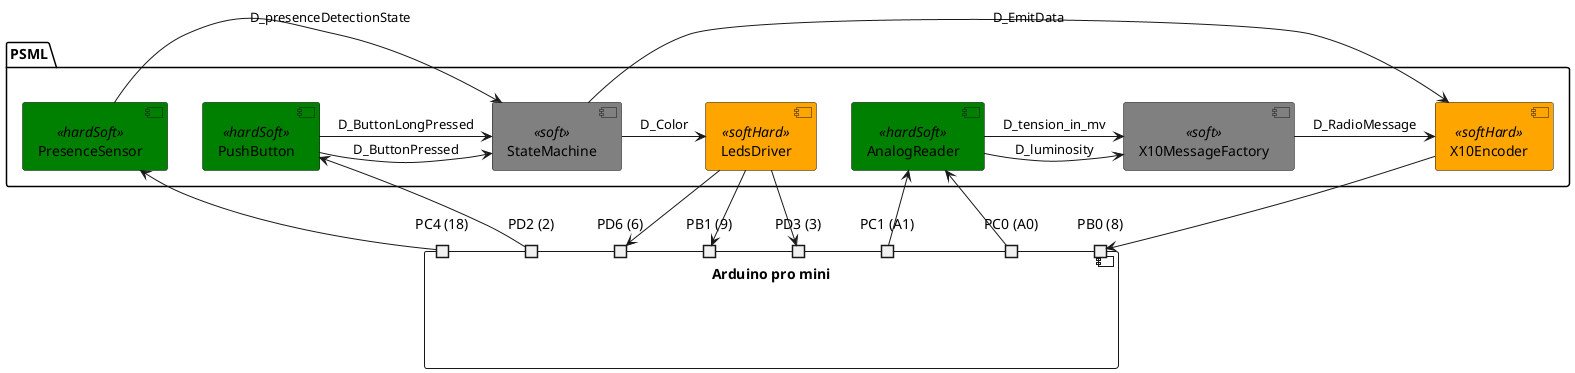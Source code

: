 @startuml
skinparam component {
    backgroundColor<<hardSoft>> Green
    backgroundColor<<soft>> Gray
    backgroundColor<<softHard>> Orange
}

component "Arduino pro mini" {
  port "PC0 (A0)"
  port "PC1 (A1)"
  port "PC4 (18)"
  port "PB0 (8)"
  port "PB1 (9)"
  port "PD2 (2)"
  port "PD3 (3)"
  port "PD6 (6)"
}



package "PSML" {

 [AnalogReader] <<hardSoft>>
 [PushButton] <<hardSoft>>
 [LedsDriver] <<softHard>>
 [X10Encoder] <<softHard>>
 [PresenceSensor] <<hardSoft>>

 "PC0 (A0)" -down-> [AnalogReader]
 "PC1 (A1)" -down-> [AnalogReader]
 "PD2 (2)"  -down-> [PushButton]
 "PC4 (18)" -down-> [PresenceSensor]

[X10MessageFactory] <<soft>>
[StateMachine] <<soft>>

 AnalogReader -> X10MessageFactory : D_tension_in_mv
 AnalogReader -> X10MessageFactory : D_luminosity
 PushButton -> StateMachine : D_ButtonPressed
 PushButton -> StateMachine : D_ButtonLongPressed
 StateMachine -> LedsDriver : D_Color
 StateMachine -> X10Encoder : D_EmitData
 PresenceSensor -> StateMachine : D_presenceDetectionState

 [X10MessageFactory] -> [X10Encoder] : D_RadioMessage
 [LedsDriver] -down-> "PB1 (9)"
 [LedsDriver] -down-> "PD6 (6)"
 [LedsDriver] -down-> "PD3 (3)"
 [X10Encoder] -down-> "PB0 (8)"
}
@enduml
